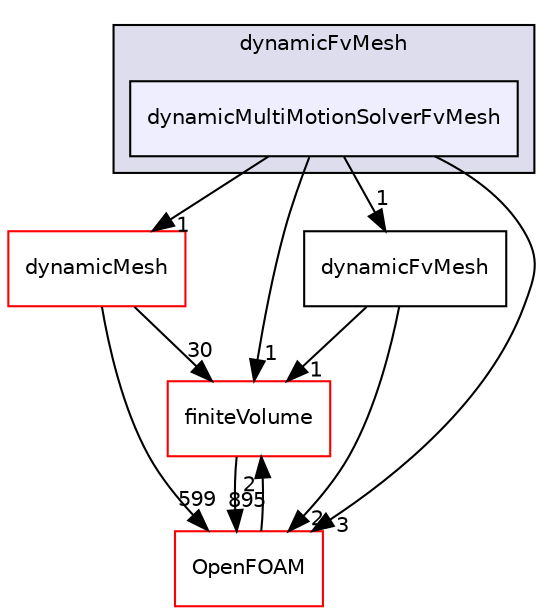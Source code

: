 digraph "src/dynamicFvMesh/dynamicMultiMotionSolverFvMesh" {
  bgcolor=transparent;
  compound=true
  node [ fontsize="10", fontname="Helvetica"];
  edge [ labelfontsize="10", labelfontname="Helvetica"];
  subgraph clusterdir_7045e8b584c9485727394e576736d39b {
    graph [ bgcolor="#ddddee", pencolor="black", label="dynamicFvMesh" fontname="Helvetica", fontsize="10", URL="dir_7045e8b584c9485727394e576736d39b.html"]
  dir_23f9cb3d626124d789ae7f5ad4ea442e [shape=box, label="dynamicMultiMotionSolverFvMesh", style="filled", fillcolor="#eeeeff", pencolor="black", URL="dir_23f9cb3d626124d789ae7f5ad4ea442e.html"];
  }
  dir_9bd15774b555cf7259a6fa18f99fe99b [shape=box label="finiteVolume" color="red" URL="dir_9bd15774b555cf7259a6fa18f99fe99b.html"];
  dir_63742796c427c97a292c80f7db71da36 [shape=box label="dynamicMesh" color="red" URL="dir_63742796c427c97a292c80f7db71da36.html"];
  dir_c5473ff19b20e6ec4dfe5c310b3778a8 [shape=box label="OpenFOAM" color="red" URL="dir_c5473ff19b20e6ec4dfe5c310b3778a8.html"];
  dir_facaccb758646efcf999676c3b1260b0 [shape=box label="dynamicFvMesh" URL="dir_facaccb758646efcf999676c3b1260b0.html"];
  dir_9bd15774b555cf7259a6fa18f99fe99b->dir_c5473ff19b20e6ec4dfe5c310b3778a8 [headlabel="895", labeldistance=1.5 headhref="dir_000814_002151.html"];
  dir_63742796c427c97a292c80f7db71da36->dir_9bd15774b555cf7259a6fa18f99fe99b [headlabel="30", labeldistance=1.5 headhref="dir_000588_000814.html"];
  dir_63742796c427c97a292c80f7db71da36->dir_c5473ff19b20e6ec4dfe5c310b3778a8 [headlabel="599", labeldistance=1.5 headhref="dir_000588_002151.html"];
  dir_c5473ff19b20e6ec4dfe5c310b3778a8->dir_9bd15774b555cf7259a6fa18f99fe99b [headlabel="2", labeldistance=1.5 headhref="dir_002151_000814.html"];
  dir_facaccb758646efcf999676c3b1260b0->dir_9bd15774b555cf7259a6fa18f99fe99b [headlabel="1", labeldistance=1.5 headhref="dir_000579_000814.html"];
  dir_facaccb758646efcf999676c3b1260b0->dir_c5473ff19b20e6ec4dfe5c310b3778a8 [headlabel="2", labeldistance=1.5 headhref="dir_000579_002151.html"];
  dir_23f9cb3d626124d789ae7f5ad4ea442e->dir_9bd15774b555cf7259a6fa18f99fe99b [headlabel="1", labeldistance=1.5 headhref="dir_000583_000814.html"];
  dir_23f9cb3d626124d789ae7f5ad4ea442e->dir_63742796c427c97a292c80f7db71da36 [headlabel="1", labeldistance=1.5 headhref="dir_000583_000588.html"];
  dir_23f9cb3d626124d789ae7f5ad4ea442e->dir_c5473ff19b20e6ec4dfe5c310b3778a8 [headlabel="3", labeldistance=1.5 headhref="dir_000583_002151.html"];
  dir_23f9cb3d626124d789ae7f5ad4ea442e->dir_facaccb758646efcf999676c3b1260b0 [headlabel="1", labeldistance=1.5 headhref="dir_000583_000579.html"];
}
